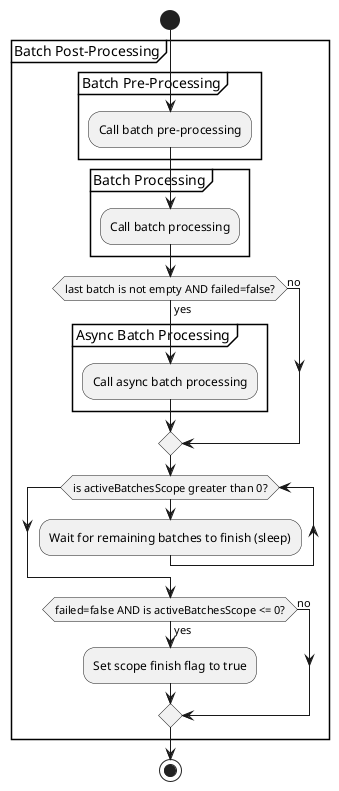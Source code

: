 @startuml
start
group Batch Post-Processing
    group Batch Pre-Processing
        :Call batch pre-processing;
    end group
    group Batch Processing
        :Call batch processing;
    end group
    if (last batch is not empty AND failed=false?) is (yes) then
        group Async Batch Processing
            :Call async batch processing;
        end group
    else (no)
    endif
    while (is activeBatchesScope greater than 0?)
        :Wait for remaining batches to finish (sleep);
    endwhile
    if (failed=false AND is activeBatchesScope <= 0?) is (yes) then
        :Set scope finish flag to true;
    else (no)
    endif
end group
stop
@enduml
